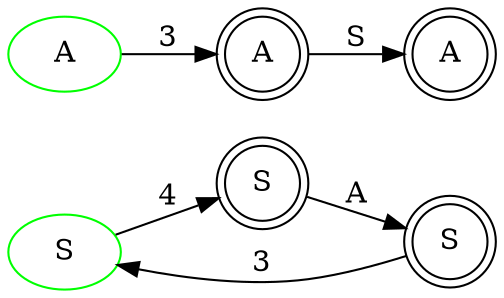 digraph g {
rankdir=LR
1[label="S", color="green"]
2[label="S", shape="doublecircle"]
3[label="S", shape="doublecircle"]
4[label="A", color="green"]
5[label="A", shape="doublecircle"]
6[label="A", shape="doublecircle"]
1 -> 2[label="4"]
2 -> 3[label="A"]
3 -> 1[label="3"]
4 -> 5[label="3"]
5 -> 6[label="S"]
}
